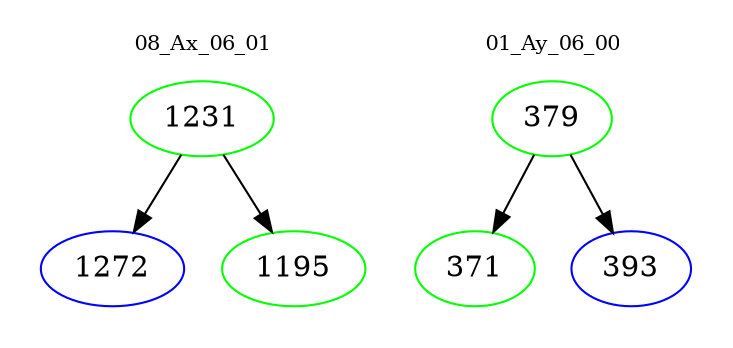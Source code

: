 digraph{
subgraph cluster_0 {
color = white
label = "08_Ax_06_01";
fontsize=10;
T0_1231 [label="1231", color="green"]
T0_1231 -> T0_1272 [color="black"]
T0_1272 [label="1272", color="blue"]
T0_1231 -> T0_1195 [color="black"]
T0_1195 [label="1195", color="green"]
}
subgraph cluster_1 {
color = white
label = "01_Ay_06_00";
fontsize=10;
T1_379 [label="379", color="green"]
T1_379 -> T1_371 [color="black"]
T1_371 [label="371", color="green"]
T1_379 -> T1_393 [color="black"]
T1_393 [label="393", color="blue"]
}
}
